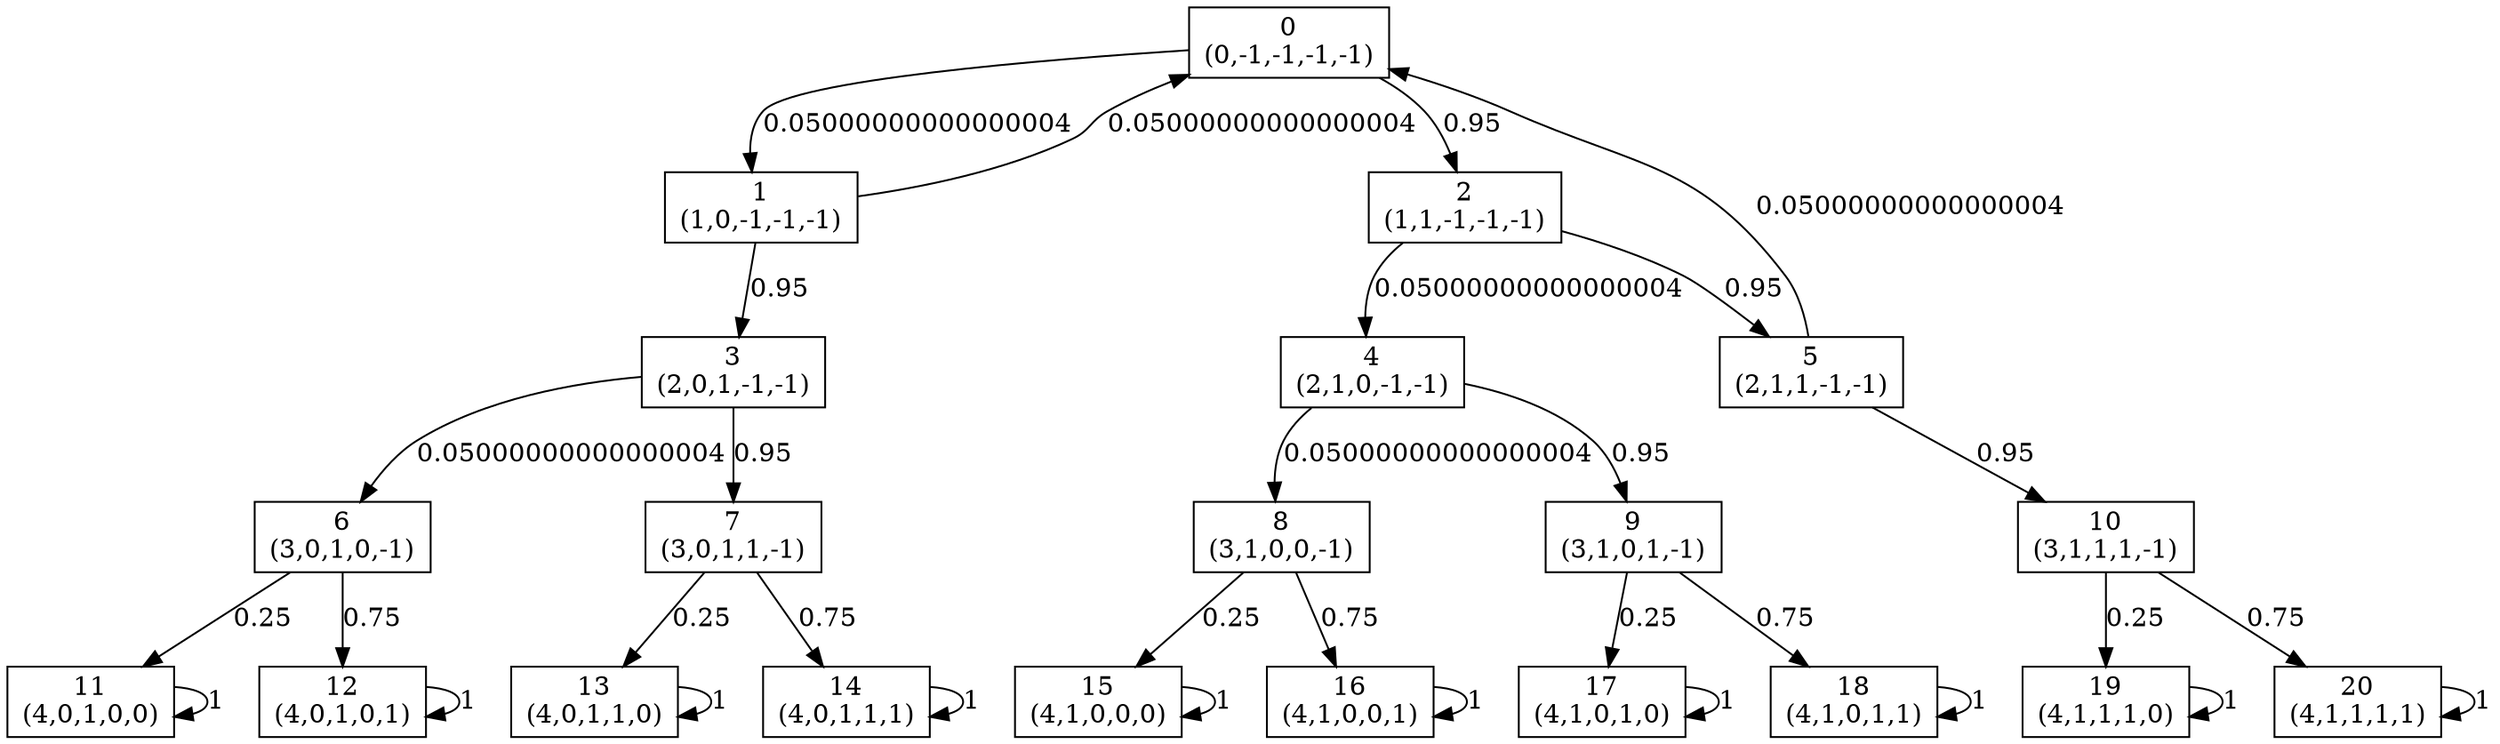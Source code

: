 digraph P {
node [shape=box];
0 -> 1 [ label="0.05000000000000004" ];
0 -> 2 [ label="0.95" ];
1 -> 0 [ label="0.05000000000000004" ];
1 -> 3 [ label="0.95" ];
2 -> 4 [ label="0.05000000000000004" ];
2 -> 5 [ label="0.95" ];
3 -> 6 [ label="0.05000000000000004" ];
3 -> 7 [ label="0.95" ];
4 -> 8 [ label="0.05000000000000004" ];
4 -> 9 [ label="0.95" ];
5 -> 0 [ label="0.05000000000000004" ];
5 -> 10 [ label="0.95" ];
6 -> 11 [ label="0.25" ];
6 -> 12 [ label="0.75" ];
7 -> 13 [ label="0.25" ];
7 -> 14 [ label="0.75" ];
8 -> 15 [ label="0.25" ];
8 -> 16 [ label="0.75" ];
9 -> 17 [ label="0.25" ];
9 -> 18 [ label="0.75" ];
10 -> 19 [ label="0.25" ];
10 -> 20 [ label="0.75" ];
11 -> 11 [ label="1" ];
12 -> 12 [ label="1" ];
13 -> 13 [ label="1" ];
14 -> 14 [ label="1" ];
15 -> 15 [ label="1" ];
16 -> 16 [ label="1" ];
17 -> 17 [ label="1" ];
18 -> 18 [ label="1" ];
19 -> 19 [ label="1" ];
20 -> 20 [ label="1" ];
0 [label="0\n(0,-1,-1,-1,-1)"];
1 [label="1\n(1,0,-1,-1,-1)"];
2 [label="2\n(1,1,-1,-1,-1)"];
3 [label="3\n(2,0,1,-1,-1)"];
4 [label="4\n(2,1,0,-1,-1)"];
5 [label="5\n(2,1,1,-1,-1)"];
6 [label="6\n(3,0,1,0,-1)"];
7 [label="7\n(3,0,1,1,-1)"];
8 [label="8\n(3,1,0,0,-1)"];
9 [label="9\n(3,1,0,1,-1)"];
10 [label="10\n(3,1,1,1,-1)"];
11 [label="11\n(4,0,1,0,0)"];
12 [label="12\n(4,0,1,0,1)"];
13 [label="13\n(4,0,1,1,0)"];
14 [label="14\n(4,0,1,1,1)"];
15 [label="15\n(4,1,0,0,0)"];
16 [label="16\n(4,1,0,0,1)"];
17 [label="17\n(4,1,0,1,0)"];
18 [label="18\n(4,1,0,1,1)"];
19 [label="19\n(4,1,1,1,0)"];
20 [label="20\n(4,1,1,1,1)"];
}
